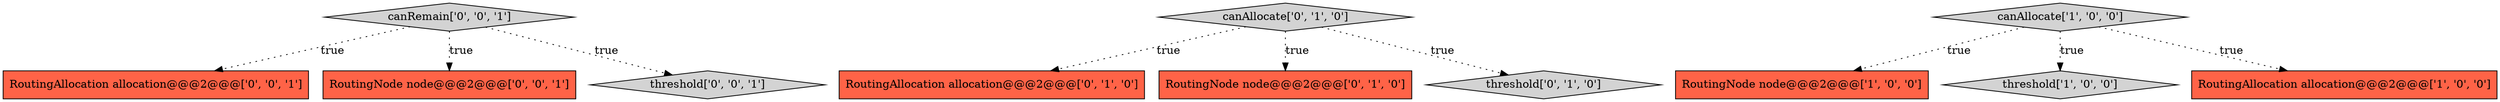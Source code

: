 digraph {
10 [style = filled, label = "RoutingAllocation allocation@@@2@@@['0', '0', '1']", fillcolor = tomato, shape = box image = "AAA0AAABBB3BBB"];
8 [style = filled, label = "RoutingNode node@@@2@@@['0', '0', '1']", fillcolor = tomato, shape = box image = "AAA0AAABBB3BBB"];
5 [style = filled, label = "RoutingAllocation allocation@@@2@@@['0', '1', '0']", fillcolor = tomato, shape = box image = "AAA0AAABBB2BBB"];
11 [style = filled, label = "canRemain['0', '0', '1']", fillcolor = lightgray, shape = diamond image = "AAA0AAABBB3BBB"];
6 [style = filled, label = "canAllocate['0', '1', '0']", fillcolor = lightgray, shape = diamond image = "AAA0AAABBB2BBB"];
1 [style = filled, label = "RoutingNode node@@@2@@@['1', '0', '0']", fillcolor = tomato, shape = box image = "AAA0AAABBB1BBB"];
0 [style = filled, label = "threshold['1', '0', '0']", fillcolor = lightgray, shape = diamond image = "AAA0AAABBB1BBB"];
3 [style = filled, label = "RoutingAllocation allocation@@@2@@@['1', '0', '0']", fillcolor = tomato, shape = box image = "AAA0AAABBB1BBB"];
4 [style = filled, label = "RoutingNode node@@@2@@@['0', '1', '0']", fillcolor = tomato, shape = box image = "AAA0AAABBB2BBB"];
9 [style = filled, label = "threshold['0', '0', '1']", fillcolor = lightgray, shape = diamond image = "AAA0AAABBB3BBB"];
7 [style = filled, label = "threshold['0', '1', '0']", fillcolor = lightgray, shape = diamond image = "AAA0AAABBB2BBB"];
2 [style = filled, label = "canAllocate['1', '0', '0']", fillcolor = lightgray, shape = diamond image = "AAA0AAABBB1BBB"];
2->1 [style = dotted, label="true"];
6->5 [style = dotted, label="true"];
6->4 [style = dotted, label="true"];
11->9 [style = dotted, label="true"];
11->8 [style = dotted, label="true"];
2->0 [style = dotted, label="true"];
2->3 [style = dotted, label="true"];
11->10 [style = dotted, label="true"];
6->7 [style = dotted, label="true"];
}
